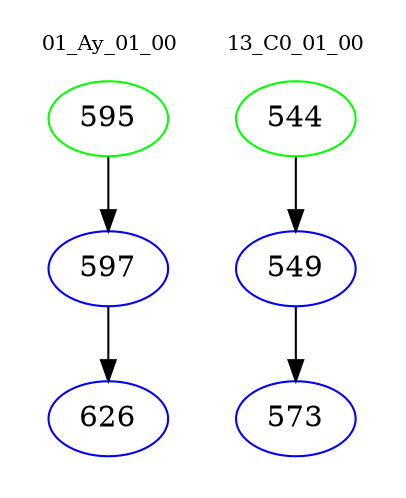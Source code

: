 digraph{
subgraph cluster_0 {
color = white
label = "01_Ay_01_00";
fontsize=10;
T0_595 [label="595", color="green"]
T0_595 -> T0_597 [color="black"]
T0_597 [label="597", color="blue"]
T0_597 -> T0_626 [color="black"]
T0_626 [label="626", color="blue"]
}
subgraph cluster_1 {
color = white
label = "13_C0_01_00";
fontsize=10;
T1_544 [label="544", color="green"]
T1_544 -> T1_549 [color="black"]
T1_549 [label="549", color="blue"]
T1_549 -> T1_573 [color="black"]
T1_573 [label="573", color="blue"]
}
}
